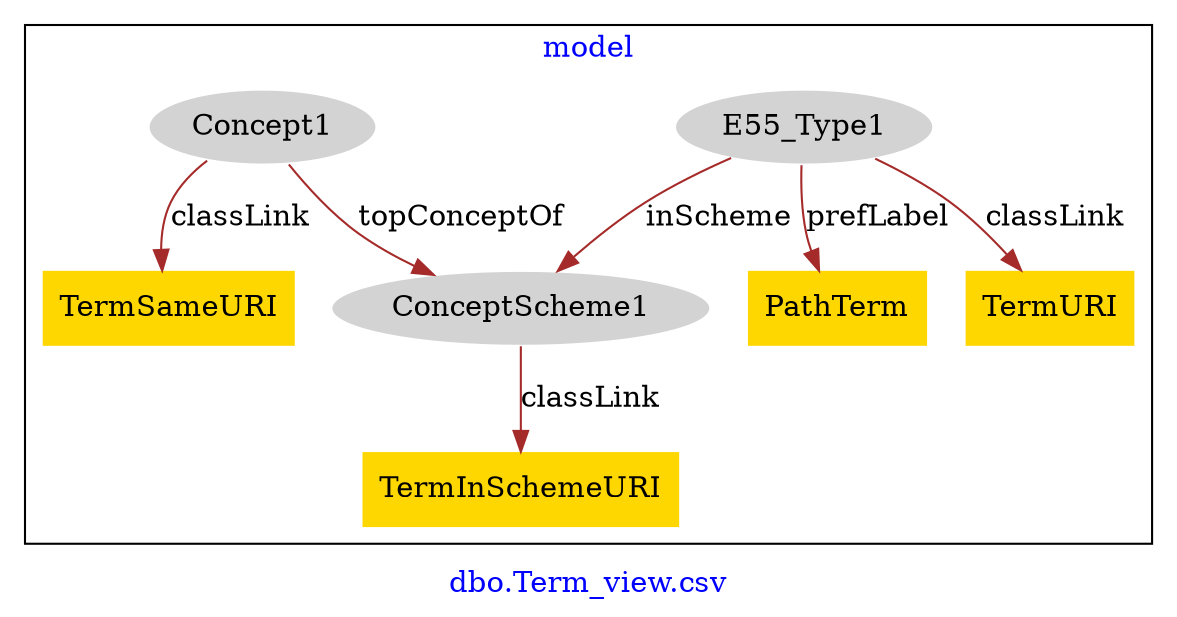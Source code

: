 digraph n0 {
fontcolor="blue"
remincross="true"
label="dbo.Term_view.csv"
subgraph cluster {
label="model"
n2[style="filled",color="white",fillcolor="lightgray",label="E55_Type1"];
n3[shape="plaintext",style="filled",fillcolor="gold",label="TermURI"];
n4[style="filled",color="white",fillcolor="lightgray",label="ConceptScheme1"];
n5[shape="plaintext",style="filled",fillcolor="gold",label="PathTerm"];
n6[style="filled",color="white",fillcolor="lightgray",label="Concept1"];
n7[shape="plaintext",style="filled",fillcolor="gold",label="TermSameURI"];
n8[shape="plaintext",style="filled",fillcolor="gold",label="TermInSchemeURI"];
}
n2 -> n3[color="brown",fontcolor="black",label="classLink"]
n2 -> n4[color="brown",fontcolor="black",label="inScheme"]
n2 -> n5[color="brown",fontcolor="black",label="prefLabel"]
n6 -> n7[color="brown",fontcolor="black",label="classLink"]
n6 -> n4[color="brown",fontcolor="black",label="topConceptOf"]
n4 -> n8[color="brown",fontcolor="black",label="classLink"]
}
